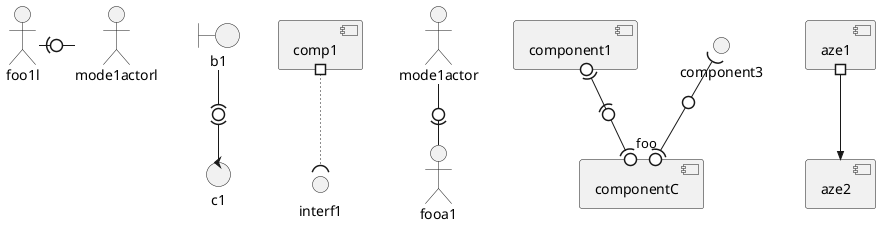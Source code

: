 @startuml
boundary b1
control c1
b1 -(0)- c1

component comp1
interface interf1
comp1 #~~( interf1

:mode1actor: -0)- fooa1
:mode1actorl: -le0)- foo1l

[component1] 0)-(0-(0 [componentC]
() component3 )-0-(0 "foo" [componentC]

[aze1] #-->> [aze2]
@enduml